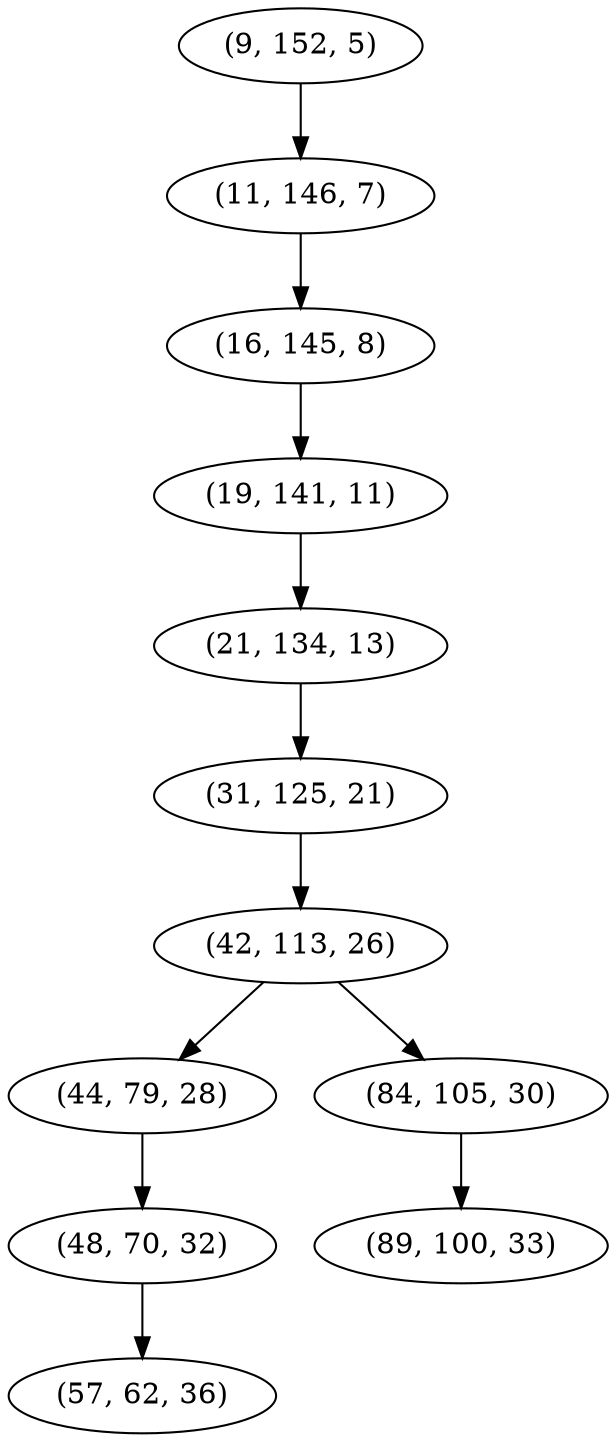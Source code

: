 digraph tree {
    "(9, 152, 5)";
    "(11, 146, 7)";
    "(16, 145, 8)";
    "(19, 141, 11)";
    "(21, 134, 13)";
    "(31, 125, 21)";
    "(42, 113, 26)";
    "(44, 79, 28)";
    "(48, 70, 32)";
    "(57, 62, 36)";
    "(84, 105, 30)";
    "(89, 100, 33)";
    "(9, 152, 5)" -> "(11, 146, 7)";
    "(11, 146, 7)" -> "(16, 145, 8)";
    "(16, 145, 8)" -> "(19, 141, 11)";
    "(19, 141, 11)" -> "(21, 134, 13)";
    "(21, 134, 13)" -> "(31, 125, 21)";
    "(31, 125, 21)" -> "(42, 113, 26)";
    "(42, 113, 26)" -> "(44, 79, 28)";
    "(42, 113, 26)" -> "(84, 105, 30)";
    "(44, 79, 28)" -> "(48, 70, 32)";
    "(48, 70, 32)" -> "(57, 62, 36)";
    "(84, 105, 30)" -> "(89, 100, 33)";
}
